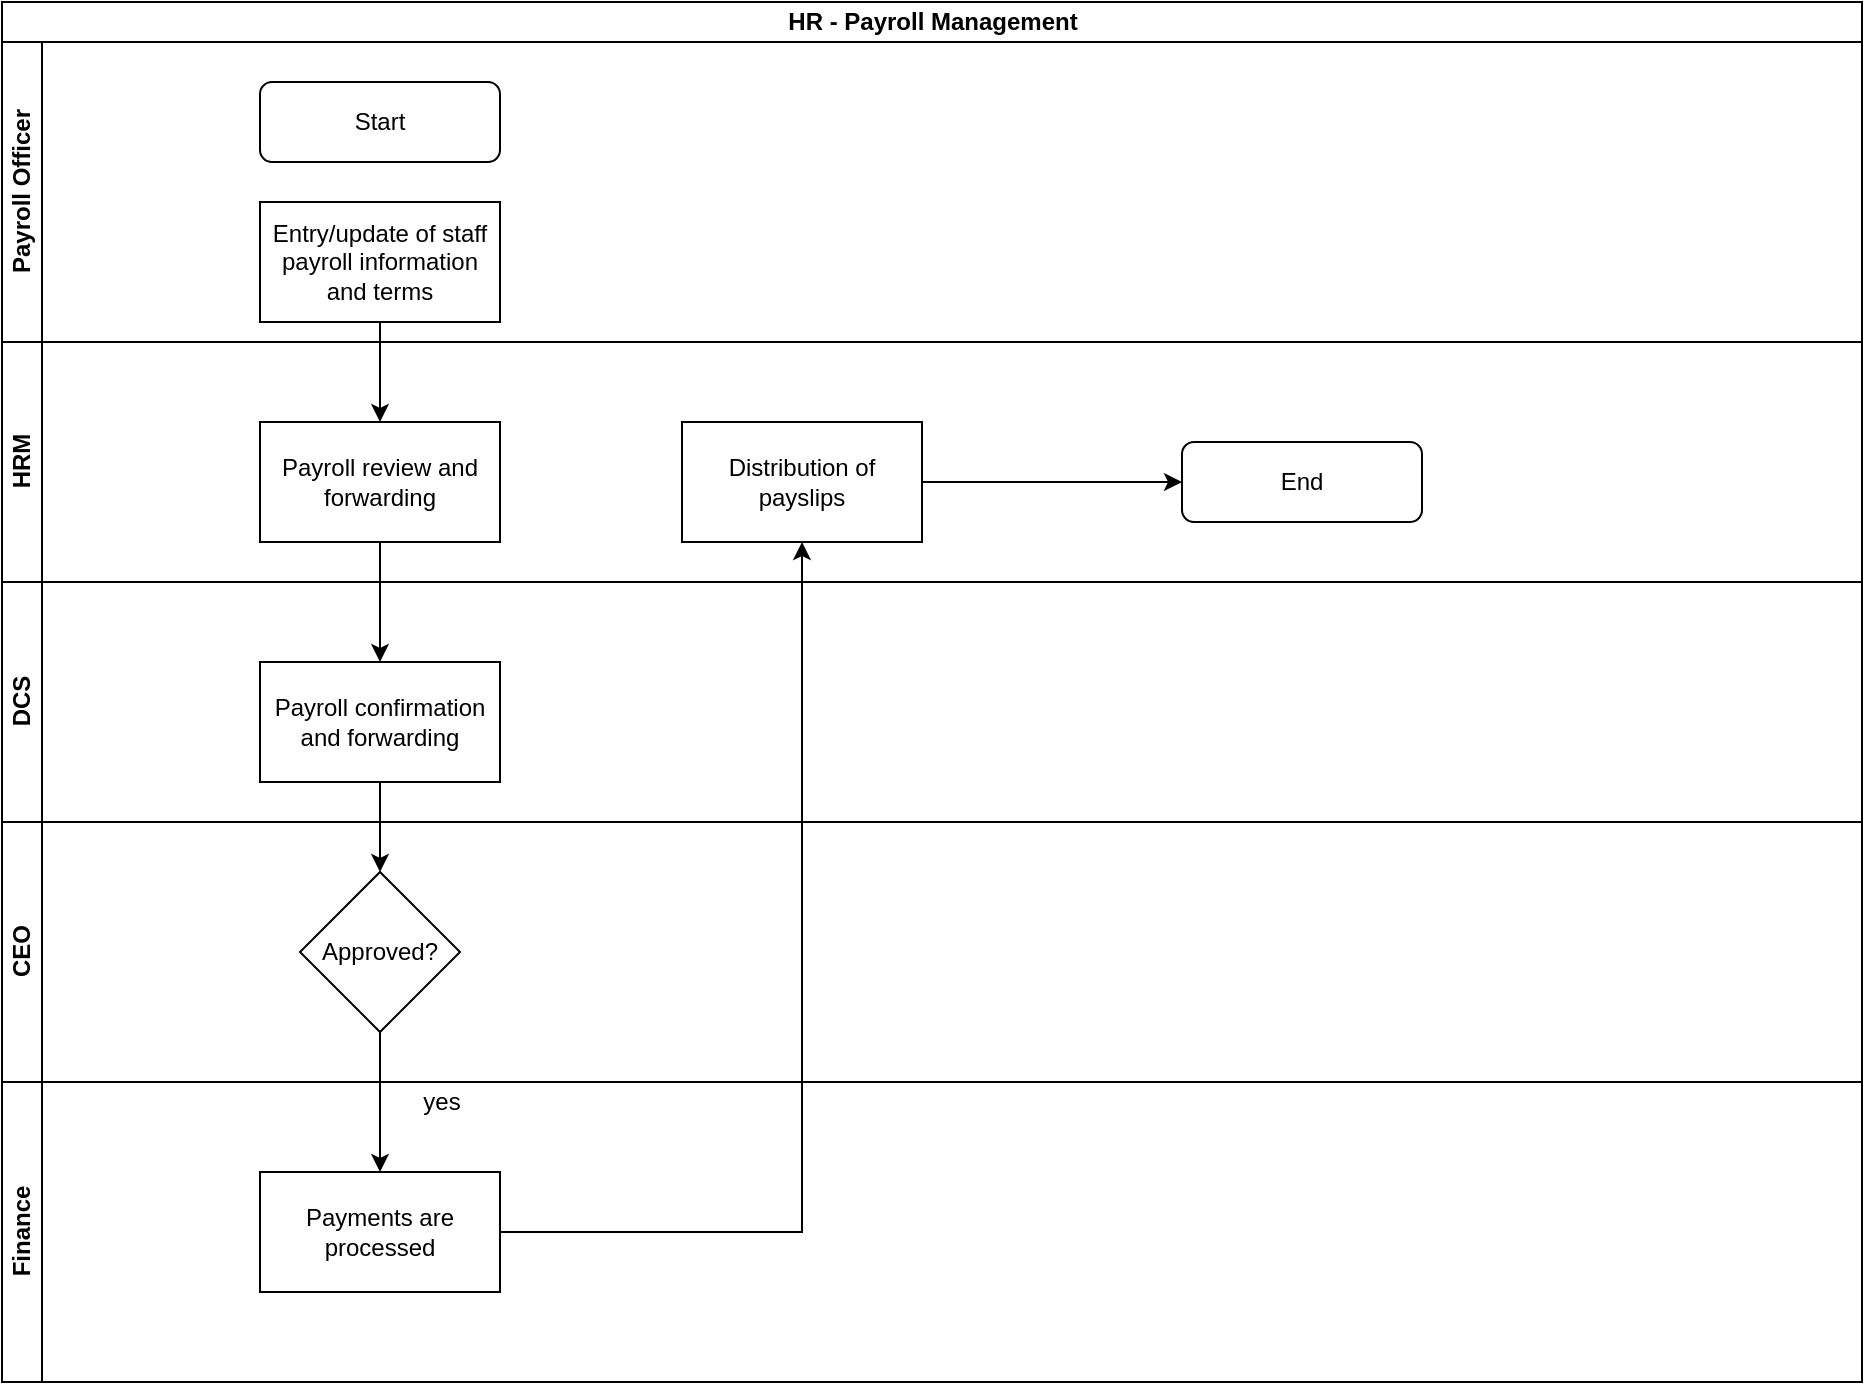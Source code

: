 <mxfile version="13.6.5" type="github">
  <diagram id="_D9DCLdPoNpoZj0SMjlw" name="Page-1">
    <mxGraphModel dx="1038" dy="547" grid="1" gridSize="10" guides="1" tooltips="1" connect="1" arrows="1" fold="1" page="1" pageScale="1" pageWidth="1169" pageHeight="827" math="0" shadow="0">
      <root>
        <mxCell id="0" />
        <mxCell id="1" parent="0" />
        <mxCell id="Y4w0jQ5FlkAyDfhmhhMQ-1" value="HR - Payroll Management" style="swimlane;html=1;childLayout=stackLayout;resizeParent=1;resizeParentMax=0;horizontal=1;startSize=20;horizontalStack=0;" vertex="1" parent="1">
          <mxGeometry x="40" y="40" width="930" height="690" as="geometry" />
        </mxCell>
        <mxCell id="Y4w0jQ5FlkAyDfhmhhMQ-2" value="Payroll Officer" style="swimlane;html=1;startSize=20;horizontal=0;" vertex="1" parent="Y4w0jQ5FlkAyDfhmhhMQ-1">
          <mxGeometry y="20" width="930" height="150" as="geometry" />
        </mxCell>
        <mxCell id="Y4w0jQ5FlkAyDfhmhhMQ-6" value="Start" style="rounded=1;whiteSpace=wrap;html=1;" vertex="1" parent="Y4w0jQ5FlkAyDfhmhhMQ-2">
          <mxGeometry x="129" y="20" width="120" height="40" as="geometry" />
        </mxCell>
        <mxCell id="Y4w0jQ5FlkAyDfhmhhMQ-3" value="HRM" style="swimlane;html=1;startSize=20;horizontal=0;" vertex="1" parent="Y4w0jQ5FlkAyDfhmhhMQ-1">
          <mxGeometry y="170" width="930" height="120" as="geometry" />
        </mxCell>
        <mxCell id="Y4w0jQ5FlkAyDfhmhhMQ-10" value="Payroll review and forwarding" style="whiteSpace=wrap;html=1;rounded=0;" vertex="1" parent="Y4w0jQ5FlkAyDfhmhhMQ-3">
          <mxGeometry x="129" y="40" width="120" height="60" as="geometry" />
        </mxCell>
        <mxCell id="Y4w0jQ5FlkAyDfhmhhMQ-18" value="Distribution of payslips" style="whiteSpace=wrap;html=1;rounded=0;" vertex="1" parent="Y4w0jQ5FlkAyDfhmhhMQ-3">
          <mxGeometry x="340" y="40" width="120" height="60" as="geometry" />
        </mxCell>
        <mxCell id="Y4w0jQ5FlkAyDfhmhhMQ-21" value="End" style="rounded=1;whiteSpace=wrap;html=1;" vertex="1" parent="Y4w0jQ5FlkAyDfhmhhMQ-3">
          <mxGeometry x="590" y="50" width="120" height="40" as="geometry" />
        </mxCell>
        <mxCell id="Y4w0jQ5FlkAyDfhmhhMQ-22" value="" style="endArrow=classic;html=1;exitX=1;exitY=0.5;exitDx=0;exitDy=0;entryX=0;entryY=0.5;entryDx=0;entryDy=0;" edge="1" parent="Y4w0jQ5FlkAyDfhmhhMQ-3" source="Y4w0jQ5FlkAyDfhmhhMQ-18" target="Y4w0jQ5FlkAyDfhmhhMQ-21">
          <mxGeometry width="50" height="50" relative="1" as="geometry">
            <mxPoint x="370" y="230" as="sourcePoint" />
            <mxPoint x="420" y="180" as="targetPoint" />
          </mxGeometry>
        </mxCell>
        <mxCell id="Y4w0jQ5FlkAyDfhmhhMQ-4" value="DCS" style="swimlane;html=1;startSize=20;horizontal=0;" vertex="1" parent="Y4w0jQ5FlkAyDfhmhhMQ-1">
          <mxGeometry y="290" width="930" height="120" as="geometry" />
        </mxCell>
        <mxCell id="Y4w0jQ5FlkAyDfhmhhMQ-12" value="Payroll confirmation and forwarding" style="whiteSpace=wrap;html=1;rounded=0;" vertex="1" parent="Y4w0jQ5FlkAyDfhmhhMQ-4">
          <mxGeometry x="129" y="40" width="120" height="60" as="geometry" />
        </mxCell>
        <mxCell id="Y4w0jQ5FlkAyDfhmhhMQ-5" value="CEO" style="swimlane;html=1;startSize=20;horizontal=0;" vertex="1" parent="Y4w0jQ5FlkAyDfhmhhMQ-1">
          <mxGeometry y="410" width="930" height="130" as="geometry" />
        </mxCell>
        <mxCell id="Y4w0jQ5FlkAyDfhmhhMQ-14" value="Approved?" style="rhombus;whiteSpace=wrap;html=1;rounded=0;" vertex="1" parent="Y4w0jQ5FlkAyDfhmhhMQ-5">
          <mxGeometry x="149" y="25" width="80" height="80" as="geometry" />
        </mxCell>
        <mxCell id="Y4w0jQ5FlkAyDfhmhhMQ-8" value="Finance" style="swimlane;html=1;startSize=20;horizontal=0;" vertex="1" parent="Y4w0jQ5FlkAyDfhmhhMQ-1">
          <mxGeometry y="540" width="930" height="150" as="geometry" />
        </mxCell>
        <mxCell id="Y4w0jQ5FlkAyDfhmhhMQ-20" value="yes" style="text;html=1;strokeColor=none;fillColor=none;align=center;verticalAlign=middle;whiteSpace=wrap;rounded=0;" vertex="1" parent="Y4w0jQ5FlkAyDfhmhhMQ-8">
          <mxGeometry x="200" width="40" height="20" as="geometry" />
        </mxCell>
        <mxCell id="Y4w0jQ5FlkAyDfhmhhMQ-16" value="Payments are processed" style="whiteSpace=wrap;html=1;rounded=0;" vertex="1" parent="Y4w0jQ5FlkAyDfhmhhMQ-8">
          <mxGeometry x="129" y="45" width="120" height="60" as="geometry" />
        </mxCell>
        <mxCell id="Y4w0jQ5FlkAyDfhmhhMQ-13" value="" style="edgeStyle=orthogonalEdgeStyle;rounded=0;orthogonalLoop=1;jettySize=auto;html=1;" edge="1" parent="Y4w0jQ5FlkAyDfhmhhMQ-1" source="Y4w0jQ5FlkAyDfhmhhMQ-10" target="Y4w0jQ5FlkAyDfhmhhMQ-12">
          <mxGeometry relative="1" as="geometry" />
        </mxCell>
        <mxCell id="Y4w0jQ5FlkAyDfhmhhMQ-15" value="" style="edgeStyle=orthogonalEdgeStyle;rounded=0;orthogonalLoop=1;jettySize=auto;html=1;" edge="1" parent="Y4w0jQ5FlkAyDfhmhhMQ-1" source="Y4w0jQ5FlkAyDfhmhhMQ-12" target="Y4w0jQ5FlkAyDfhmhhMQ-14">
          <mxGeometry relative="1" as="geometry" />
        </mxCell>
        <mxCell id="Y4w0jQ5FlkAyDfhmhhMQ-17" value="" style="edgeStyle=orthogonalEdgeStyle;rounded=0;orthogonalLoop=1;jettySize=auto;html=1;" edge="1" parent="Y4w0jQ5FlkAyDfhmhhMQ-1" source="Y4w0jQ5FlkAyDfhmhhMQ-14" target="Y4w0jQ5FlkAyDfhmhhMQ-16">
          <mxGeometry relative="1" as="geometry" />
        </mxCell>
        <mxCell id="Y4w0jQ5FlkAyDfhmhhMQ-19" value="" style="edgeStyle=orthogonalEdgeStyle;rounded=0;orthogonalLoop=1;jettySize=auto;html=1;" edge="1" parent="Y4w0jQ5FlkAyDfhmhhMQ-1" source="Y4w0jQ5FlkAyDfhmhhMQ-16" target="Y4w0jQ5FlkAyDfhmhhMQ-18">
          <mxGeometry relative="1" as="geometry" />
        </mxCell>
        <mxCell id="Y4w0jQ5FlkAyDfhmhhMQ-11" value="" style="edgeStyle=orthogonalEdgeStyle;rounded=0;orthogonalLoop=1;jettySize=auto;html=1;" edge="1" parent="1" source="Y4w0jQ5FlkAyDfhmhhMQ-7" target="Y4w0jQ5FlkAyDfhmhhMQ-10">
          <mxGeometry relative="1" as="geometry" />
        </mxCell>
        <mxCell id="Y4w0jQ5FlkAyDfhmhhMQ-7" value="Entry/update of staff payroll information and terms" style="rounded=0;whiteSpace=wrap;html=1;" vertex="1" parent="1">
          <mxGeometry x="169" y="140" width="120" height="60" as="geometry" />
        </mxCell>
      </root>
    </mxGraphModel>
  </diagram>
</mxfile>
